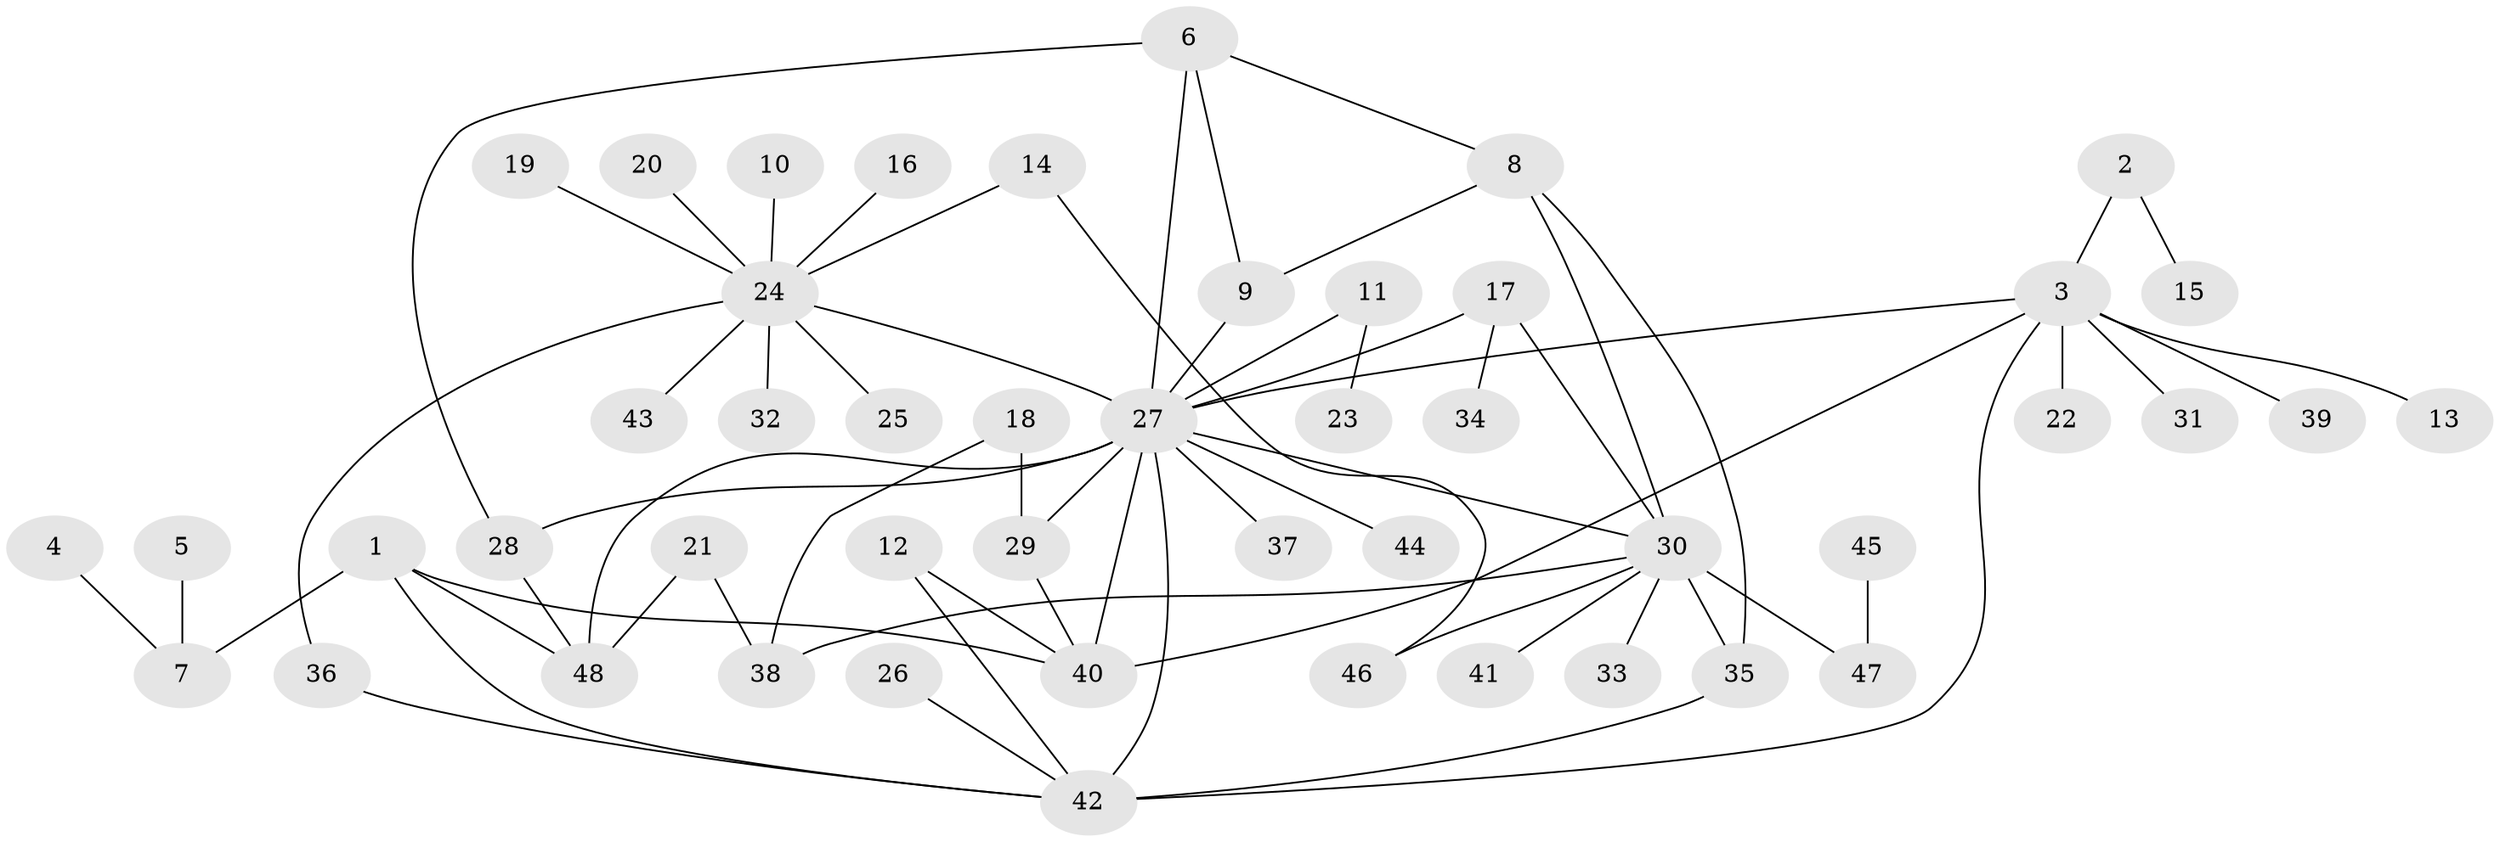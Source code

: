 // original degree distribution, {10: 0.010526315789473684, 16: 0.010526315789473684, 7: 0.021052631578947368, 1: 0.49473684210526314, 2: 0.2736842105263158, 4: 0.06315789473684211, 6: 0.031578947368421054, 3: 0.05263157894736842, 12: 0.021052631578947368, 5: 0.021052631578947368}
// Generated by graph-tools (version 1.1) at 2025/01/03/09/25 03:01:45]
// undirected, 48 vertices, 65 edges
graph export_dot {
graph [start="1"]
  node [color=gray90,style=filled];
  1;
  2;
  3;
  4;
  5;
  6;
  7;
  8;
  9;
  10;
  11;
  12;
  13;
  14;
  15;
  16;
  17;
  18;
  19;
  20;
  21;
  22;
  23;
  24;
  25;
  26;
  27;
  28;
  29;
  30;
  31;
  32;
  33;
  34;
  35;
  36;
  37;
  38;
  39;
  40;
  41;
  42;
  43;
  44;
  45;
  46;
  47;
  48;
  1 -- 7 [weight=1.0];
  1 -- 40 [weight=1.0];
  1 -- 42 [weight=1.0];
  1 -- 48 [weight=1.0];
  2 -- 3 [weight=1.0];
  2 -- 15 [weight=1.0];
  3 -- 13 [weight=1.0];
  3 -- 22 [weight=1.0];
  3 -- 27 [weight=1.0];
  3 -- 31 [weight=1.0];
  3 -- 39 [weight=1.0];
  3 -- 40 [weight=1.0];
  3 -- 42 [weight=1.0];
  4 -- 7 [weight=1.0];
  5 -- 7 [weight=1.0];
  6 -- 8 [weight=1.0];
  6 -- 9 [weight=1.0];
  6 -- 27 [weight=1.0];
  6 -- 28 [weight=1.0];
  8 -- 9 [weight=1.0];
  8 -- 30 [weight=1.0];
  8 -- 35 [weight=1.0];
  9 -- 27 [weight=1.0];
  10 -- 24 [weight=1.0];
  11 -- 23 [weight=1.0];
  11 -- 27 [weight=1.0];
  12 -- 40 [weight=1.0];
  12 -- 42 [weight=1.0];
  14 -- 24 [weight=1.0];
  14 -- 46 [weight=1.0];
  16 -- 24 [weight=1.0];
  17 -- 27 [weight=1.0];
  17 -- 30 [weight=1.0];
  17 -- 34 [weight=1.0];
  18 -- 29 [weight=1.0];
  18 -- 38 [weight=1.0];
  19 -- 24 [weight=1.0];
  20 -- 24 [weight=1.0];
  21 -- 38 [weight=1.0];
  21 -- 48 [weight=1.0];
  24 -- 25 [weight=1.0];
  24 -- 27 [weight=1.0];
  24 -- 32 [weight=1.0];
  24 -- 36 [weight=1.0];
  24 -- 43 [weight=1.0];
  26 -- 42 [weight=1.0];
  27 -- 28 [weight=1.0];
  27 -- 29 [weight=1.0];
  27 -- 30 [weight=1.0];
  27 -- 37 [weight=1.0];
  27 -- 40 [weight=1.0];
  27 -- 42 [weight=1.0];
  27 -- 44 [weight=1.0];
  27 -- 48 [weight=1.0];
  28 -- 48 [weight=1.0];
  29 -- 40 [weight=1.0];
  30 -- 33 [weight=1.0];
  30 -- 35 [weight=1.0];
  30 -- 38 [weight=1.0];
  30 -- 41 [weight=1.0];
  30 -- 46 [weight=1.0];
  30 -- 47 [weight=1.0];
  35 -- 42 [weight=2.0];
  36 -- 42 [weight=1.0];
  45 -- 47 [weight=1.0];
}
